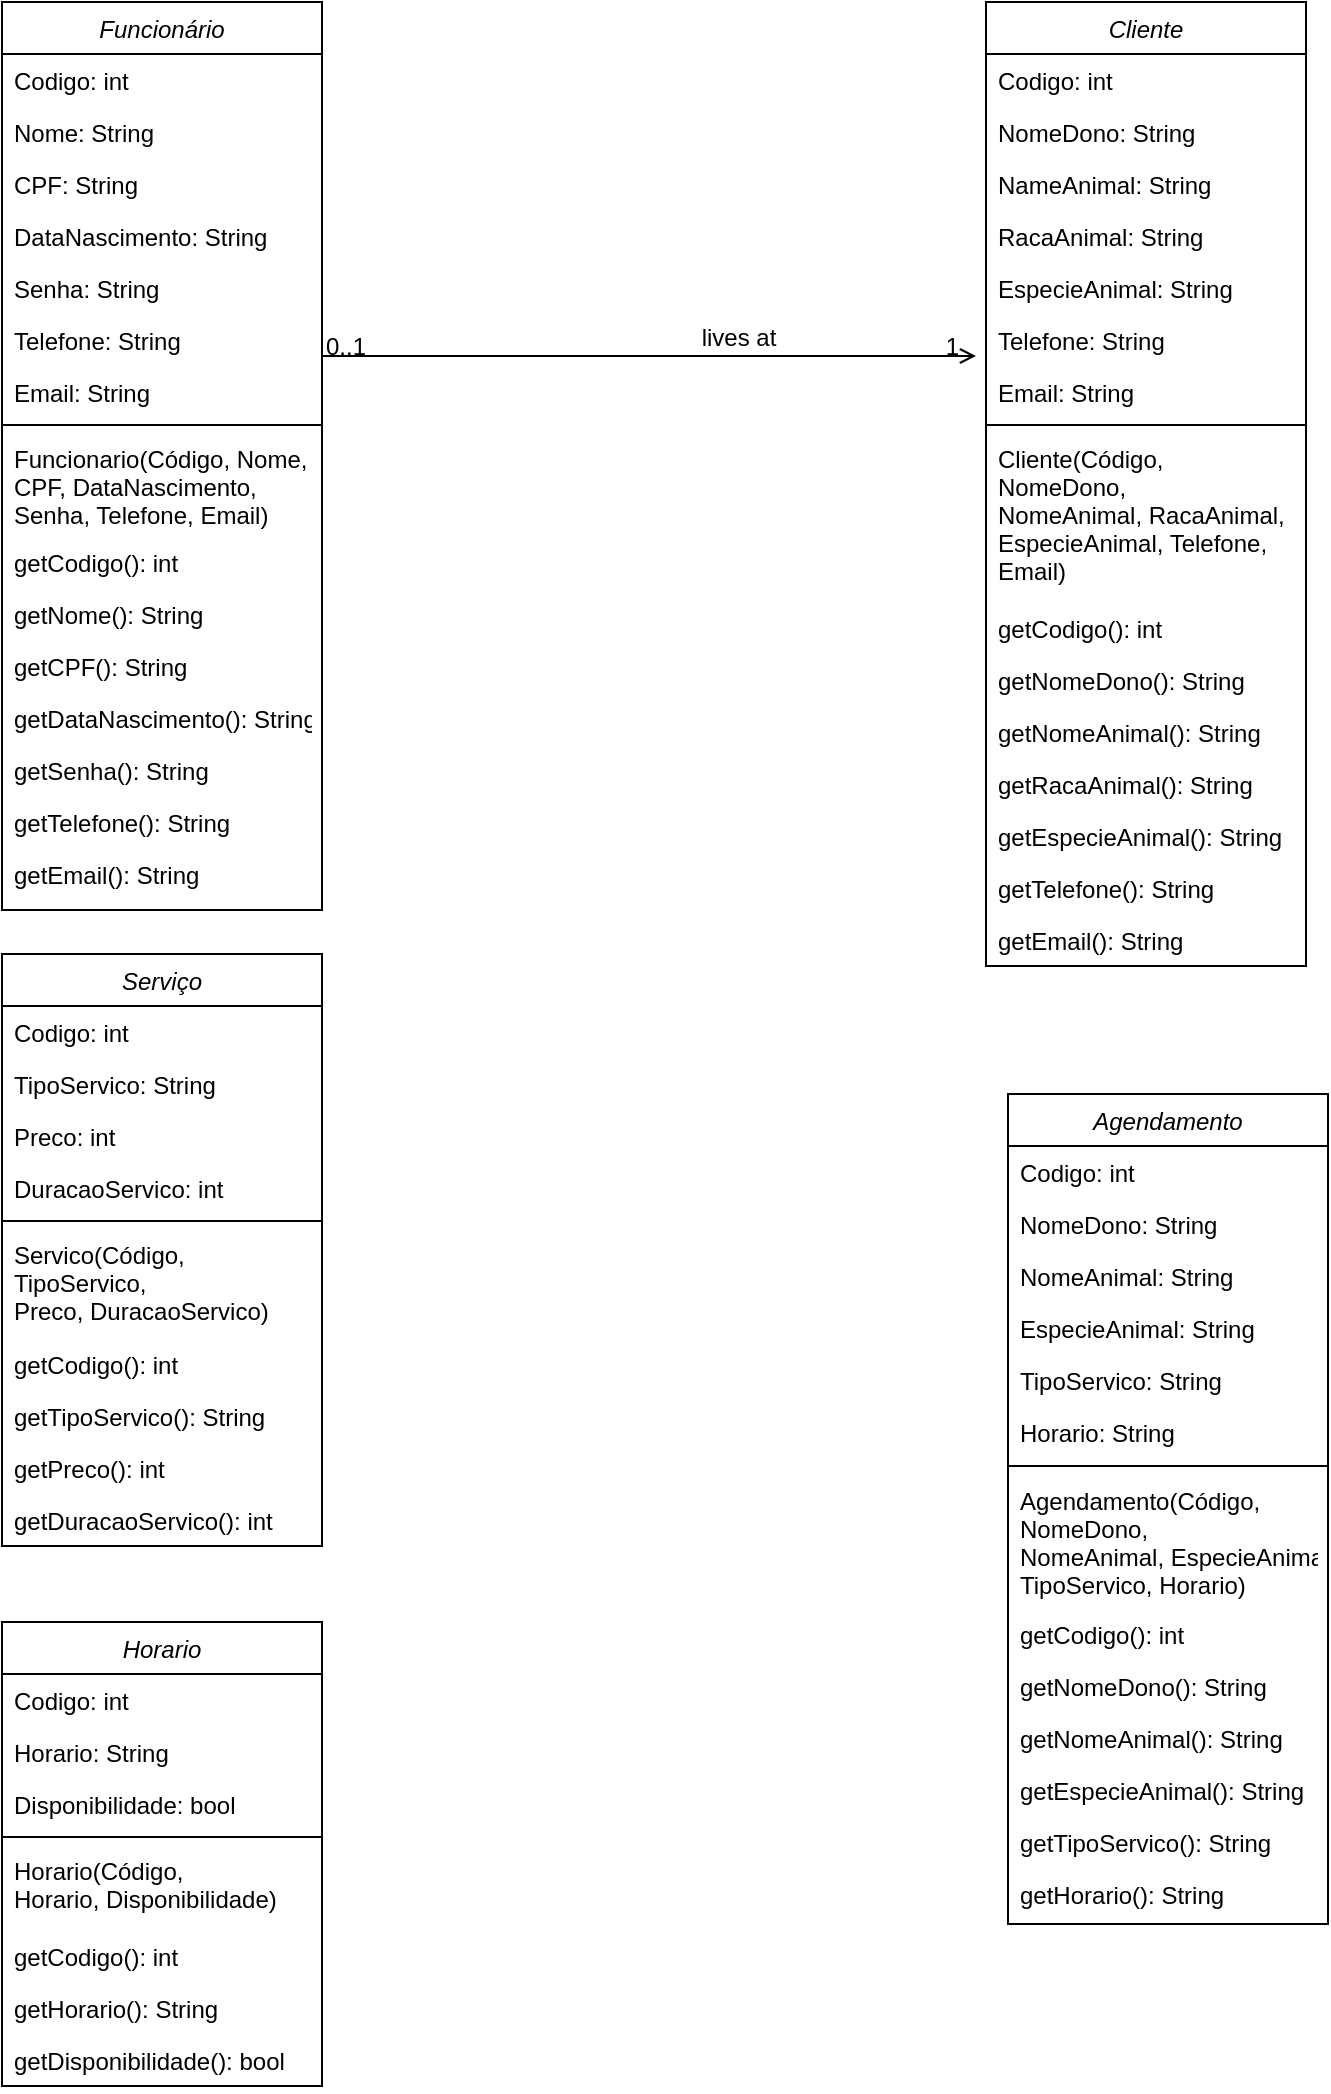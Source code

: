 <mxfile version="24.7.6">
  <diagram id="C5RBs43oDa-KdzZeNtuy" name="Page-1">
    <mxGraphModel dx="1434" dy="827" grid="0" gridSize="10" guides="1" tooltips="1" connect="1" arrows="1" fold="1" page="1" pageScale="1" pageWidth="827" pageHeight="1169" math="0" shadow="0">
      <root>
        <mxCell id="WIyWlLk6GJQsqaUBKTNV-0" />
        <mxCell id="WIyWlLk6GJQsqaUBKTNV-1" parent="WIyWlLk6GJQsqaUBKTNV-0" />
        <mxCell id="zkfFHV4jXpPFQw0GAbJ--0" value="Funcionário" style="swimlane;fontStyle=2;align=center;verticalAlign=top;childLayout=stackLayout;horizontal=1;startSize=26;horizontalStack=0;resizeParent=1;resizeLast=0;collapsible=1;marginBottom=0;rounded=0;shadow=0;strokeWidth=1;" parent="WIyWlLk6GJQsqaUBKTNV-1" vertex="1">
          <mxGeometry x="23" y="12" width="160" height="454" as="geometry">
            <mxRectangle x="230" y="140" width="160" height="26" as="alternateBounds" />
          </mxGeometry>
        </mxCell>
        <mxCell id="zkfFHV4jXpPFQw0GAbJ--1" value="Codigo: int" style="text;align=left;verticalAlign=top;spacingLeft=4;spacingRight=4;overflow=hidden;rotatable=0;points=[[0,0.5],[1,0.5]];portConstraint=eastwest;" parent="zkfFHV4jXpPFQw0GAbJ--0" vertex="1">
          <mxGeometry y="26" width="160" height="26" as="geometry" />
        </mxCell>
        <mxCell id="q6h07GVfiejWKPhblqc2-0" value="Nome: String" style="text;align=left;verticalAlign=top;spacingLeft=4;spacingRight=4;overflow=hidden;rotatable=0;points=[[0,0.5],[1,0.5]];portConstraint=eastwest;" vertex="1" parent="zkfFHV4jXpPFQw0GAbJ--0">
          <mxGeometry y="52" width="160" height="26" as="geometry" />
        </mxCell>
        <mxCell id="q6h07GVfiejWKPhblqc2-1" value="CPF: String" style="text;align=left;verticalAlign=top;spacingLeft=4;spacingRight=4;overflow=hidden;rotatable=0;points=[[0,0.5],[1,0.5]];portConstraint=eastwest;" vertex="1" parent="zkfFHV4jXpPFQw0GAbJ--0">
          <mxGeometry y="78" width="160" height="26" as="geometry" />
        </mxCell>
        <mxCell id="q6h07GVfiejWKPhblqc2-2" value="DataNascimento: String" style="text;align=left;verticalAlign=top;spacingLeft=4;spacingRight=4;overflow=hidden;rotatable=0;points=[[0,0.5],[1,0.5]];portConstraint=eastwest;" vertex="1" parent="zkfFHV4jXpPFQw0GAbJ--0">
          <mxGeometry y="104" width="160" height="26" as="geometry" />
        </mxCell>
        <mxCell id="q6h07GVfiejWKPhblqc2-3" value="Senha: String" style="text;align=left;verticalAlign=top;spacingLeft=4;spacingRight=4;overflow=hidden;rotatable=0;points=[[0,0.5],[1,0.5]];portConstraint=eastwest;" vertex="1" parent="zkfFHV4jXpPFQw0GAbJ--0">
          <mxGeometry y="130" width="160" height="26" as="geometry" />
        </mxCell>
        <mxCell id="q6h07GVfiejWKPhblqc2-4" value="Telefone: String" style="text;align=left;verticalAlign=top;spacingLeft=4;spacingRight=4;overflow=hidden;rotatable=0;points=[[0,0.5],[1,0.5]];portConstraint=eastwest;" vertex="1" parent="zkfFHV4jXpPFQw0GAbJ--0">
          <mxGeometry y="156" width="160" height="26" as="geometry" />
        </mxCell>
        <mxCell id="q6h07GVfiejWKPhblqc2-5" value="Email: String" style="text;align=left;verticalAlign=top;spacingLeft=4;spacingRight=4;overflow=hidden;rotatable=0;points=[[0,0.5],[1,0.5]];portConstraint=eastwest;" vertex="1" parent="zkfFHV4jXpPFQw0GAbJ--0">
          <mxGeometry y="182" width="160" height="26" as="geometry" />
        </mxCell>
        <mxCell id="zkfFHV4jXpPFQw0GAbJ--4" value="" style="line;html=1;strokeWidth=1;align=left;verticalAlign=middle;spacingTop=-1;spacingLeft=3;spacingRight=3;rotatable=0;labelPosition=right;points=[];portConstraint=eastwest;" parent="zkfFHV4jXpPFQw0GAbJ--0" vertex="1">
          <mxGeometry y="208" width="160" height="7" as="geometry" />
        </mxCell>
        <mxCell id="zkfFHV4jXpPFQw0GAbJ--5" value="Funcionario(Código, Nome, &#xa;CPF, DataNascimento, &#xa;Senha, Telefone, Email)" style="text;align=left;verticalAlign=top;spacingLeft=4;spacingRight=4;overflow=hidden;rotatable=0;points=[[0,0.5],[1,0.5]];portConstraint=eastwest;" parent="zkfFHV4jXpPFQw0GAbJ--0" vertex="1">
          <mxGeometry y="215" width="160" height="52" as="geometry" />
        </mxCell>
        <mxCell id="q6h07GVfiejWKPhblqc2-6" value="getCodigo(): int" style="text;align=left;verticalAlign=top;spacingLeft=4;spacingRight=4;overflow=hidden;rotatable=0;points=[[0,0.5],[1,0.5]];portConstraint=eastwest;" vertex="1" parent="zkfFHV4jXpPFQw0GAbJ--0">
          <mxGeometry y="267" width="160" height="26" as="geometry" />
        </mxCell>
        <mxCell id="q6h07GVfiejWKPhblqc2-7" value="getNome(): String" style="text;align=left;verticalAlign=top;spacingLeft=4;spacingRight=4;overflow=hidden;rotatable=0;points=[[0,0.5],[1,0.5]];portConstraint=eastwest;" vertex="1" parent="zkfFHV4jXpPFQw0GAbJ--0">
          <mxGeometry y="293" width="160" height="26" as="geometry" />
        </mxCell>
        <mxCell id="q6h07GVfiejWKPhblqc2-8" value="getCPF(): String" style="text;align=left;verticalAlign=top;spacingLeft=4;spacingRight=4;overflow=hidden;rotatable=0;points=[[0,0.5],[1,0.5]];portConstraint=eastwest;" vertex="1" parent="zkfFHV4jXpPFQw0GAbJ--0">
          <mxGeometry y="319" width="160" height="26" as="geometry" />
        </mxCell>
        <mxCell id="q6h07GVfiejWKPhblqc2-9" value="getDataNascimento(): String" style="text;align=left;verticalAlign=top;spacingLeft=4;spacingRight=4;overflow=hidden;rotatable=0;points=[[0,0.5],[1,0.5]];portConstraint=eastwest;" vertex="1" parent="zkfFHV4jXpPFQw0GAbJ--0">
          <mxGeometry y="345" width="160" height="26" as="geometry" />
        </mxCell>
        <mxCell id="q6h07GVfiejWKPhblqc2-10" value="getSenha(): String" style="text;align=left;verticalAlign=top;spacingLeft=4;spacingRight=4;overflow=hidden;rotatable=0;points=[[0,0.5],[1,0.5]];portConstraint=eastwest;" vertex="1" parent="zkfFHV4jXpPFQw0GAbJ--0">
          <mxGeometry y="371" width="160" height="26" as="geometry" />
        </mxCell>
        <mxCell id="q6h07GVfiejWKPhblqc2-11" value="getTelefone(): String" style="text;align=left;verticalAlign=top;spacingLeft=4;spacingRight=4;overflow=hidden;rotatable=0;points=[[0,0.5],[1,0.5]];portConstraint=eastwest;" vertex="1" parent="zkfFHV4jXpPFQw0GAbJ--0">
          <mxGeometry y="397" width="160" height="26" as="geometry" />
        </mxCell>
        <mxCell id="q6h07GVfiejWKPhblqc2-12" value="getEmail(): String" style="text;align=left;verticalAlign=top;spacingLeft=4;spacingRight=4;overflow=hidden;rotatable=0;points=[[0,0.5],[1,0.5]];portConstraint=eastwest;" vertex="1" parent="zkfFHV4jXpPFQw0GAbJ--0">
          <mxGeometry y="423" width="160" height="26" as="geometry" />
        </mxCell>
        <mxCell id="zkfFHV4jXpPFQw0GAbJ--26" value="" style="endArrow=open;shadow=0;strokeWidth=1;rounded=0;curved=0;endFill=1;edgeStyle=elbowEdgeStyle;elbow=vertical;" parent="WIyWlLk6GJQsqaUBKTNV-1" source="zkfFHV4jXpPFQw0GAbJ--0" edge="1">
          <mxGeometry x="0.5" y="41" relative="1" as="geometry">
            <mxPoint x="380" y="192" as="sourcePoint" />
            <mxPoint x="510" y="189" as="targetPoint" />
            <mxPoint x="-40" y="32" as="offset" />
          </mxGeometry>
        </mxCell>
        <mxCell id="zkfFHV4jXpPFQw0GAbJ--27" value="0..1" style="resizable=0;align=left;verticalAlign=bottom;labelBackgroundColor=none;fontSize=12;" parent="zkfFHV4jXpPFQw0GAbJ--26" connectable="0" vertex="1">
          <mxGeometry x="-1" relative="1" as="geometry">
            <mxPoint y="4" as="offset" />
          </mxGeometry>
        </mxCell>
        <mxCell id="zkfFHV4jXpPFQw0GAbJ--28" value="1" style="resizable=0;align=right;verticalAlign=bottom;labelBackgroundColor=none;fontSize=12;" parent="zkfFHV4jXpPFQw0GAbJ--26" connectable="0" vertex="1">
          <mxGeometry x="1" relative="1" as="geometry">
            <mxPoint x="-7" y="4" as="offset" />
          </mxGeometry>
        </mxCell>
        <mxCell id="zkfFHV4jXpPFQw0GAbJ--29" value="lives at" style="text;html=1;resizable=0;points=[];;align=center;verticalAlign=middle;labelBackgroundColor=none;rounded=0;shadow=0;strokeWidth=1;fontSize=12;" parent="zkfFHV4jXpPFQw0GAbJ--26" vertex="1" connectable="0">
          <mxGeometry x="0.5" y="49" relative="1" as="geometry">
            <mxPoint x="-38" y="40" as="offset" />
          </mxGeometry>
        </mxCell>
        <mxCell id="q6h07GVfiejWKPhblqc2-13" value="Cliente" style="swimlane;fontStyle=2;align=center;verticalAlign=top;childLayout=stackLayout;horizontal=1;startSize=26;horizontalStack=0;resizeParent=1;resizeLast=0;collapsible=1;marginBottom=0;rounded=0;shadow=0;strokeWidth=1;" vertex="1" parent="WIyWlLk6GJQsqaUBKTNV-1">
          <mxGeometry x="515" y="12" width="160" height="482" as="geometry">
            <mxRectangle x="230" y="140" width="160" height="26" as="alternateBounds" />
          </mxGeometry>
        </mxCell>
        <mxCell id="q6h07GVfiejWKPhblqc2-14" value="Codigo: int" style="text;align=left;verticalAlign=top;spacingLeft=4;spacingRight=4;overflow=hidden;rotatable=0;points=[[0,0.5],[1,0.5]];portConstraint=eastwest;" vertex="1" parent="q6h07GVfiejWKPhblqc2-13">
          <mxGeometry y="26" width="160" height="26" as="geometry" />
        </mxCell>
        <mxCell id="q6h07GVfiejWKPhblqc2-15" value="NomeDono: String" style="text;align=left;verticalAlign=top;spacingLeft=4;spacingRight=4;overflow=hidden;rotatable=0;points=[[0,0.5],[1,0.5]];portConstraint=eastwest;" vertex="1" parent="q6h07GVfiejWKPhblqc2-13">
          <mxGeometry y="52" width="160" height="26" as="geometry" />
        </mxCell>
        <mxCell id="q6h07GVfiejWKPhblqc2-16" value="NameAnimal: String" style="text;align=left;verticalAlign=top;spacingLeft=4;spacingRight=4;overflow=hidden;rotatable=0;points=[[0,0.5],[1,0.5]];portConstraint=eastwest;" vertex="1" parent="q6h07GVfiejWKPhblqc2-13">
          <mxGeometry y="78" width="160" height="26" as="geometry" />
        </mxCell>
        <mxCell id="q6h07GVfiejWKPhblqc2-17" value="RacaAnimal: String" style="text;align=left;verticalAlign=top;spacingLeft=4;spacingRight=4;overflow=hidden;rotatable=0;points=[[0,0.5],[1,0.5]];portConstraint=eastwest;" vertex="1" parent="q6h07GVfiejWKPhblqc2-13">
          <mxGeometry y="104" width="160" height="26" as="geometry" />
        </mxCell>
        <mxCell id="q6h07GVfiejWKPhblqc2-18" value="EspecieAnimal: String" style="text;align=left;verticalAlign=top;spacingLeft=4;spacingRight=4;overflow=hidden;rotatable=0;points=[[0,0.5],[1,0.5]];portConstraint=eastwest;" vertex="1" parent="q6h07GVfiejWKPhblqc2-13">
          <mxGeometry y="130" width="160" height="26" as="geometry" />
        </mxCell>
        <mxCell id="q6h07GVfiejWKPhblqc2-19" value="Telefone: String" style="text;align=left;verticalAlign=top;spacingLeft=4;spacingRight=4;overflow=hidden;rotatable=0;points=[[0,0.5],[1,0.5]];portConstraint=eastwest;" vertex="1" parent="q6h07GVfiejWKPhblqc2-13">
          <mxGeometry y="156" width="160" height="26" as="geometry" />
        </mxCell>
        <mxCell id="q6h07GVfiejWKPhblqc2-20" value="Email: String" style="text;align=left;verticalAlign=top;spacingLeft=4;spacingRight=4;overflow=hidden;rotatable=0;points=[[0,0.5],[1,0.5]];portConstraint=eastwest;" vertex="1" parent="q6h07GVfiejWKPhblqc2-13">
          <mxGeometry y="182" width="160" height="26" as="geometry" />
        </mxCell>
        <mxCell id="q6h07GVfiejWKPhblqc2-21" value="" style="line;html=1;strokeWidth=1;align=left;verticalAlign=middle;spacingTop=-1;spacingLeft=3;spacingRight=3;rotatable=0;labelPosition=right;points=[];portConstraint=eastwest;" vertex="1" parent="q6h07GVfiejWKPhblqc2-13">
          <mxGeometry y="208" width="160" height="7" as="geometry" />
        </mxCell>
        <mxCell id="q6h07GVfiejWKPhblqc2-22" value="Cliente(Código, &#xa;NomeDono, &#xa;NomeAnimal, RacaAnimal, &#xa;EspecieAnimal, Telefone, &#xa;Email)" style="text;align=left;verticalAlign=top;spacingLeft=4;spacingRight=4;overflow=hidden;rotatable=0;points=[[0,0.5],[1,0.5]];portConstraint=eastwest;" vertex="1" parent="q6h07GVfiejWKPhblqc2-13">
          <mxGeometry y="215" width="160" height="85" as="geometry" />
        </mxCell>
        <mxCell id="q6h07GVfiejWKPhblqc2-23" value="getCodigo(): int" style="text;align=left;verticalAlign=top;spacingLeft=4;spacingRight=4;overflow=hidden;rotatable=0;points=[[0,0.5],[1,0.5]];portConstraint=eastwest;" vertex="1" parent="q6h07GVfiejWKPhblqc2-13">
          <mxGeometry y="300" width="160" height="26" as="geometry" />
        </mxCell>
        <mxCell id="q6h07GVfiejWKPhblqc2-24" value="getNomeDono(): String" style="text;align=left;verticalAlign=top;spacingLeft=4;spacingRight=4;overflow=hidden;rotatable=0;points=[[0,0.5],[1,0.5]];portConstraint=eastwest;" vertex="1" parent="q6h07GVfiejWKPhblqc2-13">
          <mxGeometry y="326" width="160" height="26" as="geometry" />
        </mxCell>
        <mxCell id="q6h07GVfiejWKPhblqc2-25" value="getNomeAnimal(): String" style="text;align=left;verticalAlign=top;spacingLeft=4;spacingRight=4;overflow=hidden;rotatable=0;points=[[0,0.5],[1,0.5]];portConstraint=eastwest;" vertex="1" parent="q6h07GVfiejWKPhblqc2-13">
          <mxGeometry y="352" width="160" height="26" as="geometry" />
        </mxCell>
        <mxCell id="q6h07GVfiejWKPhblqc2-26" value="getRacaAnimal(): String" style="text;align=left;verticalAlign=top;spacingLeft=4;spacingRight=4;overflow=hidden;rotatable=0;points=[[0,0.5],[1,0.5]];portConstraint=eastwest;" vertex="1" parent="q6h07GVfiejWKPhblqc2-13">
          <mxGeometry y="378" width="160" height="26" as="geometry" />
        </mxCell>
        <mxCell id="q6h07GVfiejWKPhblqc2-27" value="getEspecieAnimal(): String" style="text;align=left;verticalAlign=top;spacingLeft=4;spacingRight=4;overflow=hidden;rotatable=0;points=[[0,0.5],[1,0.5]];portConstraint=eastwest;" vertex="1" parent="q6h07GVfiejWKPhblqc2-13">
          <mxGeometry y="404" width="160" height="26" as="geometry" />
        </mxCell>
        <mxCell id="q6h07GVfiejWKPhblqc2-28" value="getTelefone(): String" style="text;align=left;verticalAlign=top;spacingLeft=4;spacingRight=4;overflow=hidden;rotatable=0;points=[[0,0.5],[1,0.5]];portConstraint=eastwest;" vertex="1" parent="q6h07GVfiejWKPhblqc2-13">
          <mxGeometry y="430" width="160" height="26" as="geometry" />
        </mxCell>
        <mxCell id="q6h07GVfiejWKPhblqc2-29" value="getEmail(): String" style="text;align=left;verticalAlign=top;spacingLeft=4;spacingRight=4;overflow=hidden;rotatable=0;points=[[0,0.5],[1,0.5]];portConstraint=eastwest;" vertex="1" parent="q6h07GVfiejWKPhblqc2-13">
          <mxGeometry y="456" width="160" height="26" as="geometry" />
        </mxCell>
        <mxCell id="q6h07GVfiejWKPhblqc2-31" value="Serviço" style="swimlane;fontStyle=2;align=center;verticalAlign=top;childLayout=stackLayout;horizontal=1;startSize=26;horizontalStack=0;resizeParent=1;resizeLast=0;collapsible=1;marginBottom=0;rounded=0;shadow=0;strokeWidth=1;" vertex="1" parent="WIyWlLk6GJQsqaUBKTNV-1">
          <mxGeometry x="23" y="488" width="160" height="296" as="geometry">
            <mxRectangle x="230" y="140" width="160" height="26" as="alternateBounds" />
          </mxGeometry>
        </mxCell>
        <mxCell id="q6h07GVfiejWKPhblqc2-32" value="Codigo: int" style="text;align=left;verticalAlign=top;spacingLeft=4;spacingRight=4;overflow=hidden;rotatable=0;points=[[0,0.5],[1,0.5]];portConstraint=eastwest;" vertex="1" parent="q6h07GVfiejWKPhblqc2-31">
          <mxGeometry y="26" width="160" height="26" as="geometry" />
        </mxCell>
        <mxCell id="q6h07GVfiejWKPhblqc2-33" value="TipoServico: String" style="text;align=left;verticalAlign=top;spacingLeft=4;spacingRight=4;overflow=hidden;rotatable=0;points=[[0,0.5],[1,0.5]];portConstraint=eastwest;" vertex="1" parent="q6h07GVfiejWKPhblqc2-31">
          <mxGeometry y="52" width="160" height="26" as="geometry" />
        </mxCell>
        <mxCell id="q6h07GVfiejWKPhblqc2-34" value="Preco: int" style="text;align=left;verticalAlign=top;spacingLeft=4;spacingRight=4;overflow=hidden;rotatable=0;points=[[0,0.5],[1,0.5]];portConstraint=eastwest;" vertex="1" parent="q6h07GVfiejWKPhblqc2-31">
          <mxGeometry y="78" width="160" height="26" as="geometry" />
        </mxCell>
        <mxCell id="q6h07GVfiejWKPhblqc2-35" value="DuracaoServico: int" style="text;align=left;verticalAlign=top;spacingLeft=4;spacingRight=4;overflow=hidden;rotatable=0;points=[[0,0.5],[1,0.5]];portConstraint=eastwest;" vertex="1" parent="q6h07GVfiejWKPhblqc2-31">
          <mxGeometry y="104" width="160" height="26" as="geometry" />
        </mxCell>
        <mxCell id="q6h07GVfiejWKPhblqc2-39" value="" style="line;html=1;strokeWidth=1;align=left;verticalAlign=middle;spacingTop=-1;spacingLeft=3;spacingRight=3;rotatable=0;labelPosition=right;points=[];portConstraint=eastwest;" vertex="1" parent="q6h07GVfiejWKPhblqc2-31">
          <mxGeometry y="130" width="160" height="7" as="geometry" />
        </mxCell>
        <mxCell id="q6h07GVfiejWKPhblqc2-40" value="Servico(Código, &#xa;TipoServico, &#xa;Preco, DuracaoServico)" style="text;align=left;verticalAlign=top;spacingLeft=4;spacingRight=4;overflow=hidden;rotatable=0;points=[[0,0.5],[1,0.5]];portConstraint=eastwest;" vertex="1" parent="q6h07GVfiejWKPhblqc2-31">
          <mxGeometry y="137" width="160" height="55" as="geometry" />
        </mxCell>
        <mxCell id="q6h07GVfiejWKPhblqc2-41" value="getCodigo(): int" style="text;align=left;verticalAlign=top;spacingLeft=4;spacingRight=4;overflow=hidden;rotatable=0;points=[[0,0.5],[1,0.5]];portConstraint=eastwest;" vertex="1" parent="q6h07GVfiejWKPhblqc2-31">
          <mxGeometry y="192" width="160" height="26" as="geometry" />
        </mxCell>
        <mxCell id="q6h07GVfiejWKPhblqc2-42" value="getTipoServico(): String" style="text;align=left;verticalAlign=top;spacingLeft=4;spacingRight=4;overflow=hidden;rotatable=0;points=[[0,0.5],[1,0.5]];portConstraint=eastwest;" vertex="1" parent="q6h07GVfiejWKPhblqc2-31">
          <mxGeometry y="218" width="160" height="26" as="geometry" />
        </mxCell>
        <mxCell id="q6h07GVfiejWKPhblqc2-43" value="getPreco(): int" style="text;align=left;verticalAlign=top;spacingLeft=4;spacingRight=4;overflow=hidden;rotatable=0;points=[[0,0.5],[1,0.5]];portConstraint=eastwest;" vertex="1" parent="q6h07GVfiejWKPhblqc2-31">
          <mxGeometry y="244" width="160" height="26" as="geometry" />
        </mxCell>
        <mxCell id="q6h07GVfiejWKPhblqc2-44" value="getDuracaoServico(): int" style="text;align=left;verticalAlign=top;spacingLeft=4;spacingRight=4;overflow=hidden;rotatable=0;points=[[0,0.5],[1,0.5]];portConstraint=eastwest;" vertex="1" parent="q6h07GVfiejWKPhblqc2-31">
          <mxGeometry y="270" width="160" height="26" as="geometry" />
        </mxCell>
        <mxCell id="q6h07GVfiejWKPhblqc2-49" value="Agendamento" style="swimlane;fontStyle=2;align=center;verticalAlign=top;childLayout=stackLayout;horizontal=1;startSize=26;horizontalStack=0;resizeParent=1;resizeLast=0;collapsible=1;marginBottom=0;rounded=0;shadow=0;strokeWidth=1;" vertex="1" parent="WIyWlLk6GJQsqaUBKTNV-1">
          <mxGeometry x="526" y="558" width="160" height="415" as="geometry">
            <mxRectangle x="230" y="140" width="160" height="26" as="alternateBounds" />
          </mxGeometry>
        </mxCell>
        <mxCell id="q6h07GVfiejWKPhblqc2-50" value="Codigo: int" style="text;align=left;verticalAlign=top;spacingLeft=4;spacingRight=4;overflow=hidden;rotatable=0;points=[[0,0.5],[1,0.5]];portConstraint=eastwest;" vertex="1" parent="q6h07GVfiejWKPhblqc2-49">
          <mxGeometry y="26" width="160" height="26" as="geometry" />
        </mxCell>
        <mxCell id="q6h07GVfiejWKPhblqc2-51" value="NomeDono: String" style="text;align=left;verticalAlign=top;spacingLeft=4;spacingRight=4;overflow=hidden;rotatable=0;points=[[0,0.5],[1,0.5]];portConstraint=eastwest;" vertex="1" parent="q6h07GVfiejWKPhblqc2-49">
          <mxGeometry y="52" width="160" height="26" as="geometry" />
        </mxCell>
        <mxCell id="q6h07GVfiejWKPhblqc2-52" value="NomeAnimal: String" style="text;align=left;verticalAlign=top;spacingLeft=4;spacingRight=4;overflow=hidden;rotatable=0;points=[[0,0.5],[1,0.5]];portConstraint=eastwest;" vertex="1" parent="q6h07GVfiejWKPhblqc2-49">
          <mxGeometry y="78" width="160" height="26" as="geometry" />
        </mxCell>
        <mxCell id="q6h07GVfiejWKPhblqc2-53" value="EspecieAnimal: String" style="text;align=left;verticalAlign=top;spacingLeft=4;spacingRight=4;overflow=hidden;rotatable=0;points=[[0,0.5],[1,0.5]];portConstraint=eastwest;" vertex="1" parent="q6h07GVfiejWKPhblqc2-49">
          <mxGeometry y="104" width="160" height="26" as="geometry" />
        </mxCell>
        <mxCell id="q6h07GVfiejWKPhblqc2-60" value="TipoServico: String" style="text;align=left;verticalAlign=top;spacingLeft=4;spacingRight=4;overflow=hidden;rotatable=0;points=[[0,0.5],[1,0.5]];portConstraint=eastwest;" vertex="1" parent="q6h07GVfiejWKPhblqc2-49">
          <mxGeometry y="130" width="160" height="26" as="geometry" />
        </mxCell>
        <mxCell id="q6h07GVfiejWKPhblqc2-61" value="Horario: String" style="text;align=left;verticalAlign=top;spacingLeft=4;spacingRight=4;overflow=hidden;rotatable=0;points=[[0,0.5],[1,0.5]];portConstraint=eastwest;" vertex="1" parent="q6h07GVfiejWKPhblqc2-49">
          <mxGeometry y="156" width="160" height="26" as="geometry" />
        </mxCell>
        <mxCell id="q6h07GVfiejWKPhblqc2-54" value="" style="line;html=1;strokeWidth=1;align=left;verticalAlign=middle;spacingTop=-1;spacingLeft=3;spacingRight=3;rotatable=0;labelPosition=right;points=[];portConstraint=eastwest;" vertex="1" parent="q6h07GVfiejWKPhblqc2-49">
          <mxGeometry y="182" width="160" height="8" as="geometry" />
        </mxCell>
        <mxCell id="q6h07GVfiejWKPhblqc2-55" value="Agendamento(Código, &#xa;NomeDono, &#xa;NomeAnimal, EspecieAnimal, &#xa;TipoServico, Horario)" style="text;align=left;verticalAlign=top;spacingLeft=4;spacingRight=4;overflow=hidden;rotatable=0;points=[[0,0.5],[1,0.5]];portConstraint=eastwest;" vertex="1" parent="q6h07GVfiejWKPhblqc2-49">
          <mxGeometry y="190" width="160" height="67" as="geometry" />
        </mxCell>
        <mxCell id="q6h07GVfiejWKPhblqc2-56" value="getCodigo(): int" style="text;align=left;verticalAlign=top;spacingLeft=4;spacingRight=4;overflow=hidden;rotatable=0;points=[[0,0.5],[1,0.5]];portConstraint=eastwest;" vertex="1" parent="q6h07GVfiejWKPhblqc2-49">
          <mxGeometry y="257" width="160" height="26" as="geometry" />
        </mxCell>
        <mxCell id="q6h07GVfiejWKPhblqc2-57" value="getNomeDono(): String" style="text;align=left;verticalAlign=top;spacingLeft=4;spacingRight=4;overflow=hidden;rotatable=0;points=[[0,0.5],[1,0.5]];portConstraint=eastwest;" vertex="1" parent="q6h07GVfiejWKPhblqc2-49">
          <mxGeometry y="283" width="160" height="26" as="geometry" />
        </mxCell>
        <mxCell id="q6h07GVfiejWKPhblqc2-58" value="getNomeAnimal(): String" style="text;align=left;verticalAlign=top;spacingLeft=4;spacingRight=4;overflow=hidden;rotatable=0;points=[[0,0.5],[1,0.5]];portConstraint=eastwest;" vertex="1" parent="q6h07GVfiejWKPhblqc2-49">
          <mxGeometry y="309" width="160" height="26" as="geometry" />
        </mxCell>
        <mxCell id="q6h07GVfiejWKPhblqc2-59" value="getEspecieAnimal(): String" style="text;align=left;verticalAlign=top;spacingLeft=4;spacingRight=4;overflow=hidden;rotatable=0;points=[[0,0.5],[1,0.5]];portConstraint=eastwest;" vertex="1" parent="q6h07GVfiejWKPhblqc2-49">
          <mxGeometry y="335" width="160" height="26" as="geometry" />
        </mxCell>
        <mxCell id="q6h07GVfiejWKPhblqc2-62" value="getTipoServico(): String" style="text;align=left;verticalAlign=top;spacingLeft=4;spacingRight=4;overflow=hidden;rotatable=0;points=[[0,0.5],[1,0.5]];portConstraint=eastwest;" vertex="1" parent="q6h07GVfiejWKPhblqc2-49">
          <mxGeometry y="361" width="160" height="26" as="geometry" />
        </mxCell>
        <mxCell id="q6h07GVfiejWKPhblqc2-63" value="getHorario(): String" style="text;align=left;verticalAlign=top;spacingLeft=4;spacingRight=4;overflow=hidden;rotatable=0;points=[[0,0.5],[1,0.5]];portConstraint=eastwest;" vertex="1" parent="q6h07GVfiejWKPhblqc2-49">
          <mxGeometry y="387" width="160" height="26" as="geometry" />
        </mxCell>
        <mxCell id="q6h07GVfiejWKPhblqc2-64" value="Horario" style="swimlane;fontStyle=2;align=center;verticalAlign=top;childLayout=stackLayout;horizontal=1;startSize=26;horizontalStack=0;resizeParent=1;resizeLast=0;collapsible=1;marginBottom=0;rounded=0;shadow=0;strokeWidth=1;" vertex="1" parent="WIyWlLk6GJQsqaUBKTNV-1">
          <mxGeometry x="23" y="822" width="160" height="232" as="geometry">
            <mxRectangle x="230" y="140" width="160" height="26" as="alternateBounds" />
          </mxGeometry>
        </mxCell>
        <mxCell id="q6h07GVfiejWKPhblqc2-65" value="Codigo: int" style="text;align=left;verticalAlign=top;spacingLeft=4;spacingRight=4;overflow=hidden;rotatable=0;points=[[0,0.5],[1,0.5]];portConstraint=eastwest;" vertex="1" parent="q6h07GVfiejWKPhblqc2-64">
          <mxGeometry y="26" width="160" height="26" as="geometry" />
        </mxCell>
        <mxCell id="q6h07GVfiejWKPhblqc2-66" value="Horario: String" style="text;align=left;verticalAlign=top;spacingLeft=4;spacingRight=4;overflow=hidden;rotatable=0;points=[[0,0.5],[1,0.5]];portConstraint=eastwest;" vertex="1" parent="q6h07GVfiejWKPhblqc2-64">
          <mxGeometry y="52" width="160" height="26" as="geometry" />
        </mxCell>
        <mxCell id="q6h07GVfiejWKPhblqc2-67" value="Disponibilidade: bool" style="text;align=left;verticalAlign=top;spacingLeft=4;spacingRight=4;overflow=hidden;rotatable=0;points=[[0,0.5],[1,0.5]];portConstraint=eastwest;" vertex="1" parent="q6h07GVfiejWKPhblqc2-64">
          <mxGeometry y="78" width="160" height="26" as="geometry" />
        </mxCell>
        <mxCell id="q6h07GVfiejWKPhblqc2-69" value="" style="line;html=1;strokeWidth=1;align=left;verticalAlign=middle;spacingTop=-1;spacingLeft=3;spacingRight=3;rotatable=0;labelPosition=right;points=[];portConstraint=eastwest;" vertex="1" parent="q6h07GVfiejWKPhblqc2-64">
          <mxGeometry y="104" width="160" height="7" as="geometry" />
        </mxCell>
        <mxCell id="q6h07GVfiejWKPhblqc2-70" value="Horario(Código, &#xa;Horario, Disponibilidade)" style="text;align=left;verticalAlign=top;spacingLeft=4;spacingRight=4;overflow=hidden;rotatable=0;points=[[0,0.5],[1,0.5]];portConstraint=eastwest;" vertex="1" parent="q6h07GVfiejWKPhblqc2-64">
          <mxGeometry y="111" width="160" height="43" as="geometry" />
        </mxCell>
        <mxCell id="q6h07GVfiejWKPhblqc2-71" value="getCodigo(): int" style="text;align=left;verticalAlign=top;spacingLeft=4;spacingRight=4;overflow=hidden;rotatable=0;points=[[0,0.5],[1,0.5]];portConstraint=eastwest;" vertex="1" parent="q6h07GVfiejWKPhblqc2-64">
          <mxGeometry y="154" width="160" height="26" as="geometry" />
        </mxCell>
        <mxCell id="q6h07GVfiejWKPhblqc2-72" value="getHorario(): String" style="text;align=left;verticalAlign=top;spacingLeft=4;spacingRight=4;overflow=hidden;rotatable=0;points=[[0,0.5],[1,0.5]];portConstraint=eastwest;" vertex="1" parent="q6h07GVfiejWKPhblqc2-64">
          <mxGeometry y="180" width="160" height="26" as="geometry" />
        </mxCell>
        <mxCell id="q6h07GVfiejWKPhblqc2-73" value="getDisponibilidade(): bool" style="text;align=left;verticalAlign=top;spacingLeft=4;spacingRight=4;overflow=hidden;rotatable=0;points=[[0,0.5],[1,0.5]];portConstraint=eastwest;" vertex="1" parent="q6h07GVfiejWKPhblqc2-64">
          <mxGeometry y="206" width="160" height="26" as="geometry" />
        </mxCell>
      </root>
    </mxGraphModel>
  </diagram>
</mxfile>
